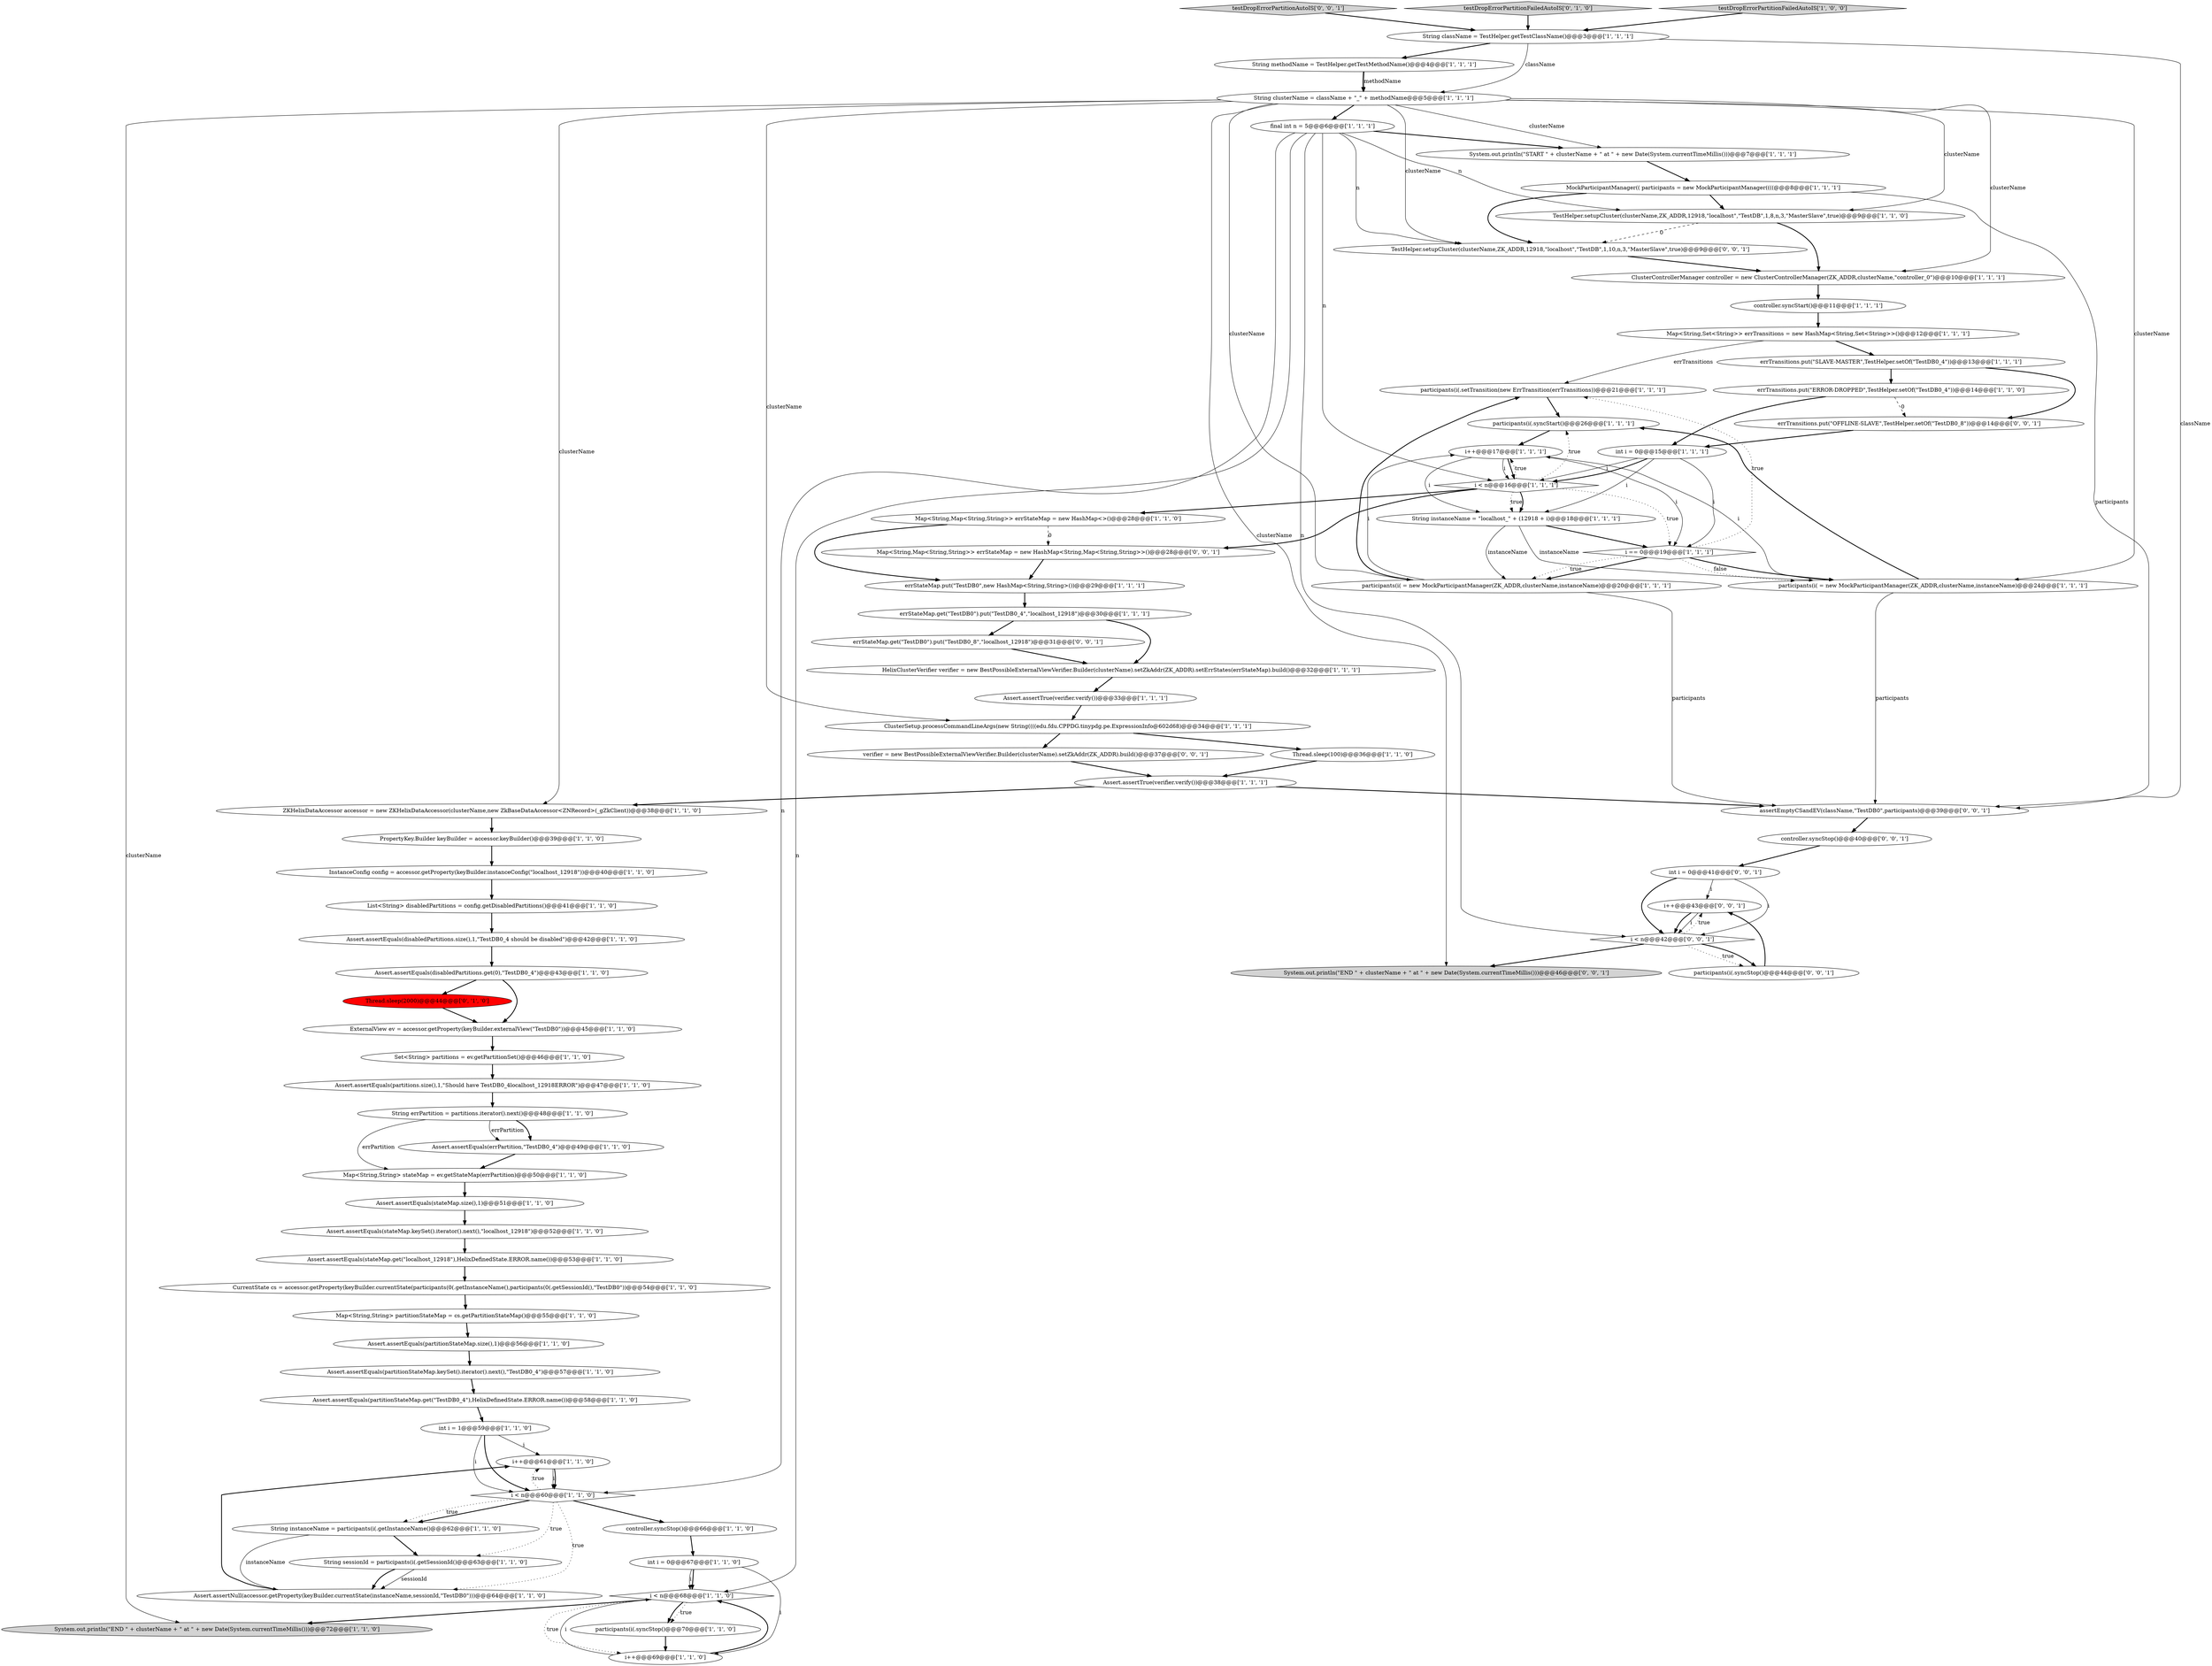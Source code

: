 digraph {
1 [style = filled, label = "Assert.assertEquals(partitionStateMap.size(),1)@@@56@@@['1', '1', '0']", fillcolor = white, shape = ellipse image = "AAA0AAABBB1BBB"];
15 [style = filled, label = "Map<String,String> stateMap = ev.getStateMap(errPartition)@@@50@@@['1', '1', '0']", fillcolor = white, shape = ellipse image = "AAA0AAABBB1BBB"];
36 [style = filled, label = "Thread.sleep(100)@@@36@@@['1', '1', '0']", fillcolor = white, shape = ellipse image = "AAA0AAABBB1BBB"];
9 [style = filled, label = "CurrentState cs = accessor.getProperty(keyBuilder.currentState(participants(0(.getInstanceName(),participants(0(.getSessionId(),\"TestDB0\"))@@@54@@@['1', '1', '0']", fillcolor = white, shape = ellipse image = "AAA0AAABBB1BBB"];
45 [style = filled, label = "i < n@@@68@@@['1', '1', '0']", fillcolor = white, shape = diamond image = "AAA0AAABBB1BBB"];
55 [style = filled, label = "Assert.assertNull(accessor.getProperty(keyBuilder.currentState(instanceName,sessionId,\"TestDB0\")))@@@64@@@['1', '1', '0']", fillcolor = white, shape = ellipse image = "AAA0AAABBB1BBB"];
5 [style = filled, label = "List<String> disabledPartitions = config.getDisabledPartitions()@@@41@@@['1', '1', '0']", fillcolor = white, shape = ellipse image = "AAA0AAABBB1BBB"];
26 [style = filled, label = "String errPartition = partitions.iterator().next()@@@48@@@['1', '1', '0']", fillcolor = white, shape = ellipse image = "AAA0AAABBB1BBB"];
69 [style = filled, label = "i++@@@43@@@['0', '0', '1']", fillcolor = white, shape = ellipse image = "AAA0AAABBB3BBB"];
24 [style = filled, label = "i++@@@17@@@['1', '1', '1']", fillcolor = white, shape = ellipse image = "AAA0AAABBB1BBB"];
68 [style = filled, label = "controller.syncStop()@@@40@@@['0', '0', '1']", fillcolor = white, shape = ellipse image = "AAA0AAABBB3BBB"];
37 [style = filled, label = "String methodName = TestHelper.getTestMethodName()@@@4@@@['1', '1', '1']", fillcolor = white, shape = ellipse image = "AAA0AAABBB1BBB"];
0 [style = filled, label = "Assert.assertEquals(errPartition,\"TestDB0_4\")@@@49@@@['1', '1', '0']", fillcolor = white, shape = ellipse image = "AAA0AAABBB1BBB"];
30 [style = filled, label = "Assert.assertEquals(disabledPartitions.get(0),\"TestDB0_4\")@@@43@@@['1', '1', '0']", fillcolor = white, shape = ellipse image = "AAA0AAABBB1BBB"];
66 [style = filled, label = "verifier = new BestPossibleExternalViewVerifier.Builder(clusterName).setZkAddr(ZK_ADDR).build()@@@37@@@['0', '0', '1']", fillcolor = white, shape = ellipse image = "AAA0AAABBB3BBB"];
56 [style = filled, label = "ClusterSetup.processCommandLineArgs(new String((((edu.fdu.CPPDG.tinypdg.pe.ExpressionInfo@602d68)@@@34@@@['1', '1', '1']", fillcolor = white, shape = ellipse image = "AAA0AAABBB1BBB"];
8 [style = filled, label = "Map<String,String> partitionStateMap = cs.getPartitionStateMap()@@@55@@@['1', '1', '0']", fillcolor = white, shape = ellipse image = "AAA0AAABBB1BBB"];
70 [style = filled, label = "assertEmptyCSandEV(className,\"TestDB0\",participants)@@@39@@@['0', '0', '1']", fillcolor = white, shape = ellipse image = "AAA0AAABBB3BBB"];
17 [style = filled, label = "Assert.assertTrue(verifier.verify())@@@38@@@['1', '1', '1']", fillcolor = white, shape = ellipse image = "AAA0AAABBB1BBB"];
52 [style = filled, label = "Assert.assertEquals(stateMap.keySet().iterator().next(),\"localhost_12918\")@@@52@@@['1', '1', '0']", fillcolor = white, shape = ellipse image = "AAA0AAABBB1BBB"];
48 [style = filled, label = "Set<String> partitions = ev.getPartitionSet()@@@46@@@['1', '1', '0']", fillcolor = white, shape = ellipse image = "AAA0AAABBB1BBB"];
75 [style = filled, label = "testDropErrorPartitionAutoIS['0', '0', '1']", fillcolor = lightgray, shape = diamond image = "AAA0AAABBB3BBB"];
67 [style = filled, label = "Map<String,Map<String,String>> errStateMap = new HashMap<String,Map<String,String>>()@@@28@@@['0', '0', '1']", fillcolor = white, shape = ellipse image = "AAA0AAABBB3BBB"];
13 [style = filled, label = "System.out.println(\"END \" + clusterName + \" at \" + new Date(System.currentTimeMillis()))@@@72@@@['1', '1', '0']", fillcolor = lightgray, shape = ellipse image = "AAA0AAABBB1BBB"];
29 [style = filled, label = "Assert.assertEquals(stateMap.get(\"localhost_12918\"),HelixDefinedState.ERROR.name())@@@53@@@['1', '1', '0']", fillcolor = white, shape = ellipse image = "AAA0AAABBB1BBB"];
16 [style = filled, label = "Assert.assertEquals(partitionStateMap.get(\"TestDB0_4\"),HelixDefinedState.ERROR.name())@@@58@@@['1', '1', '0']", fillcolor = white, shape = ellipse image = "AAA0AAABBB1BBB"];
46 [style = filled, label = "int i = 0@@@15@@@['1', '1', '1']", fillcolor = white, shape = ellipse image = "AAA0AAABBB1BBB"];
41 [style = filled, label = "ClusterControllerManager controller = new ClusterControllerManager(ZK_ADDR,clusterName,\"controller_0\")@@@10@@@['1', '1', '1']", fillcolor = white, shape = ellipse image = "AAA0AAABBB1BBB"];
47 [style = filled, label = "ZKHelixDataAccessor accessor = new ZKHelixDataAccessor(clusterName,new ZkBaseDataAccessor<ZNRecord>(_gZkClient))@@@38@@@['1', '1', '0']", fillcolor = white, shape = ellipse image = "AAA0AAABBB1BBB"];
35 [style = filled, label = "participants(i(.setTransition(new ErrTransition(errTransitions))@@@21@@@['1', '1', '1']", fillcolor = white, shape = ellipse image = "AAA0AAABBB1BBB"];
3 [style = filled, label = "Map<String,Map<String,String>> errStateMap = new HashMap<>()@@@28@@@['1', '1', '0']", fillcolor = white, shape = ellipse image = "AAA0AAABBB1BBB"];
40 [style = filled, label = "InstanceConfig config = accessor.getProperty(keyBuilder.instanceConfig(\"localhost_12918\"))@@@40@@@['1', '1', '0']", fillcolor = white, shape = ellipse image = "AAA0AAABBB1BBB"];
50 [style = filled, label = "Map<String,Set<String>> errTransitions = new HashMap<String,Set<String>>()@@@12@@@['1', '1', '1']", fillcolor = white, shape = ellipse image = "AAA0AAABBB1BBB"];
54 [style = filled, label = "controller.syncStop()@@@66@@@['1', '1', '0']", fillcolor = white, shape = ellipse image = "AAA0AAABBB1BBB"];
58 [style = filled, label = "participants(i(.syncStart()@@@26@@@['1', '1', '1']", fillcolor = white, shape = ellipse image = "AAA0AAABBB1BBB"];
74 [style = filled, label = "System.out.println(\"END \" + clusterName + \" at \" + new Date(System.currentTimeMillis()))@@@46@@@['0', '0', '1']", fillcolor = lightgray, shape = ellipse image = "AAA0AAABBB3BBB"];
25 [style = filled, label = "String sessionId = participants(i(.getSessionId()@@@63@@@['1', '1', '0']", fillcolor = white, shape = ellipse image = "AAA0AAABBB1BBB"];
22 [style = filled, label = "i < n@@@16@@@['1', '1', '1']", fillcolor = white, shape = diamond image = "AAA0AAABBB1BBB"];
42 [style = filled, label = "i++@@@61@@@['1', '1', '0']", fillcolor = white, shape = ellipse image = "AAA0AAABBB1BBB"];
31 [style = filled, label = "MockParticipantManager(( participants = new MockParticipantManager((((@@@8@@@['1', '1', '1']", fillcolor = white, shape = ellipse image = "AAA0AAABBB1BBB"];
11 [style = filled, label = "errStateMap.get(\"TestDB0\").put(\"TestDB0_4\",\"localhost_12918\")@@@30@@@['1', '1', '1']", fillcolor = white, shape = ellipse image = "AAA0AAABBB1BBB"];
59 [style = filled, label = "participants(i( = new MockParticipantManager(ZK_ADDR,clusterName,instanceName)@@@20@@@['1', '1', '1']", fillcolor = white, shape = ellipse image = "AAA0AAABBB1BBB"];
63 [style = filled, label = "testDropErrorPartitionFailedAutoIS['0', '1', '0']", fillcolor = lightgray, shape = diamond image = "AAA0AAABBB2BBB"];
38 [style = filled, label = "Assert.assertEquals(partitionStateMap.keySet().iterator().next(),\"TestDB0_4\")@@@57@@@['1', '1', '0']", fillcolor = white, shape = ellipse image = "AAA0AAABBB1BBB"];
7 [style = filled, label = "String instanceName = \"localhost_\" + (12918 + i)@@@18@@@['1', '1', '1']", fillcolor = white, shape = ellipse image = "AAA0AAABBB1BBB"];
18 [style = filled, label = "ExternalView ev = accessor.getProperty(keyBuilder.externalView(\"TestDB0\"))@@@45@@@['1', '1', '0']", fillcolor = white, shape = ellipse image = "AAA0AAABBB1BBB"];
23 [style = filled, label = "String clusterName = className + \"_\" + methodName@@@5@@@['1', '1', '1']", fillcolor = white, shape = ellipse image = "AAA0AAABBB1BBB"];
28 [style = filled, label = "PropertyKey.Builder keyBuilder = accessor.keyBuilder()@@@39@@@['1', '1', '0']", fillcolor = white, shape = ellipse image = "AAA0AAABBB1BBB"];
20 [style = filled, label = "String instanceName = participants(i(.getInstanceName()@@@62@@@['1', '1', '0']", fillcolor = white, shape = ellipse image = "AAA0AAABBB1BBB"];
44 [style = filled, label = "errTransitions.put(\"ERROR-DROPPED\",TestHelper.setOf(\"TestDB0_4\"))@@@14@@@['1', '1', '0']", fillcolor = white, shape = ellipse image = "AAA0AAABBB1BBB"];
32 [style = filled, label = "testDropErrorPartitionFailedAutoIS['1', '0', '0']", fillcolor = lightgray, shape = diamond image = "AAA0AAABBB1BBB"];
2 [style = filled, label = "errTransitions.put(\"SLAVE-MASTER\",TestHelper.setOf(\"TestDB0_4\"))@@@13@@@['1', '1', '1']", fillcolor = white, shape = ellipse image = "AAA0AAABBB1BBB"];
27 [style = filled, label = "int i = 0@@@67@@@['1', '1', '0']", fillcolor = white, shape = ellipse image = "AAA0AAABBB1BBB"];
14 [style = filled, label = "final int n = 5@@@6@@@['1', '1', '1']", fillcolor = white, shape = ellipse image = "AAA0AAABBB1BBB"];
33 [style = filled, label = "int i = 1@@@59@@@['1', '1', '0']", fillcolor = white, shape = ellipse image = "AAA0AAABBB1BBB"];
39 [style = filled, label = "TestHelper.setupCluster(clusterName,ZK_ADDR,12918,\"localhost\",\"TestDB\",1,8,n,3,\"MasterSlave\",true)@@@9@@@['1', '1', '0']", fillcolor = white, shape = ellipse image = "AAA0AAABBB1BBB"];
12 [style = filled, label = "Assert.assertEquals(disabledPartitions.size(),1,\"TestDB0_4 should be disabled\")@@@42@@@['1', '1', '0']", fillcolor = white, shape = ellipse image = "AAA0AAABBB1BBB"];
62 [style = filled, label = "Thread.sleep(2000)@@@44@@@['0', '1', '0']", fillcolor = red, shape = ellipse image = "AAA1AAABBB2BBB"];
71 [style = filled, label = "int i = 0@@@41@@@['0', '0', '1']", fillcolor = white, shape = ellipse image = "AAA0AAABBB3BBB"];
4 [style = filled, label = "HelixClusterVerifier verifier = new BestPossibleExternalViewVerifier.Builder(clusterName).setZkAddr(ZK_ADDR).setErrStates(errStateMap).build()@@@32@@@['1', '1', '1']", fillcolor = white, shape = ellipse image = "AAA0AAABBB1BBB"];
61 [style = filled, label = "i == 0@@@19@@@['1', '1', '1']", fillcolor = white, shape = diamond image = "AAA0AAABBB1BBB"];
34 [style = filled, label = "controller.syncStart()@@@11@@@['1', '1', '1']", fillcolor = white, shape = ellipse image = "AAA0AAABBB1BBB"];
10 [style = filled, label = "System.out.println(\"START \" + clusterName + \" at \" + new Date(System.currentTimeMillis()))@@@7@@@['1', '1', '1']", fillcolor = white, shape = ellipse image = "AAA0AAABBB1BBB"];
53 [style = filled, label = "i < n@@@60@@@['1', '1', '0']", fillcolor = white, shape = diamond image = "AAA0AAABBB1BBB"];
51 [style = filled, label = "errStateMap.put(\"TestDB0\",new HashMap<String,String>())@@@29@@@['1', '1', '1']", fillcolor = white, shape = ellipse image = "AAA0AAABBB1BBB"];
60 [style = filled, label = "Assert.assertEquals(stateMap.size(),1)@@@51@@@['1', '1', '0']", fillcolor = white, shape = ellipse image = "AAA0AAABBB1BBB"];
57 [style = filled, label = "participants(i(.syncStop()@@@70@@@['1', '1', '0']", fillcolor = white, shape = ellipse image = "AAA0AAABBB1BBB"];
64 [style = filled, label = "errStateMap.get(\"TestDB0\").put(\"TestDB0_8\",\"localhost_12918\")@@@31@@@['0', '0', '1']", fillcolor = white, shape = ellipse image = "AAA0AAABBB3BBB"];
73 [style = filled, label = "errTransitions.put(\"OFFLINE-SLAVE\",TestHelper.setOf(\"TestDB0_8\"))@@@14@@@['0', '0', '1']", fillcolor = white, shape = ellipse image = "AAA0AAABBB3BBB"];
6 [style = filled, label = "i++@@@69@@@['1', '1', '0']", fillcolor = white, shape = ellipse image = "AAA0AAABBB1BBB"];
76 [style = filled, label = "i < n@@@42@@@['0', '0', '1']", fillcolor = white, shape = diamond image = "AAA0AAABBB3BBB"];
72 [style = filled, label = "participants(i(.syncStop()@@@44@@@['0', '0', '1']", fillcolor = white, shape = ellipse image = "AAA0AAABBB3BBB"];
19 [style = filled, label = "participants(i( = new MockParticipantManager(ZK_ADDR,clusterName,instanceName)@@@24@@@['1', '1', '1']", fillcolor = white, shape = ellipse image = "AAA0AAABBB1BBB"];
49 [style = filled, label = "String className = TestHelper.getTestClassName()@@@3@@@['1', '1', '1']", fillcolor = white, shape = ellipse image = "AAA0AAABBB1BBB"];
43 [style = filled, label = "Assert.assertTrue(verifier.verify())@@@33@@@['1', '1', '1']", fillcolor = white, shape = ellipse image = "AAA0AAABBB1BBB"];
65 [style = filled, label = "TestHelper.setupCluster(clusterName,ZK_ADDR,12918,\"localhost\",\"TestDB\",1,10,n,3,\"MasterSlave\",true)@@@9@@@['0', '0', '1']", fillcolor = white, shape = ellipse image = "AAA0AAABBB3BBB"];
21 [style = filled, label = "Assert.assertEquals(partitions.size(),1,\"Should have TestDB0_4localhost_12918ERROR\")@@@47@@@['1', '1', '0']", fillcolor = white, shape = ellipse image = "AAA0AAABBB1BBB"];
54->27 [style = bold, label=""];
37->23 [style = solid, label="methodName"];
69->76 [style = bold, label=""];
45->57 [style = dotted, label="true"];
11->64 [style = bold, label=""];
61->19 [style = bold, label=""];
19->70 [style = solid, label="participants"];
17->70 [style = bold, label=""];
50->2 [style = bold, label=""];
53->54 [style = bold, label=""];
61->59 [style = bold, label=""];
33->42 [style = solid, label="i"];
34->50 [style = bold, label=""];
30->18 [style = bold, label=""];
14->22 [style = solid, label="n"];
24->22 [style = solid, label="i"];
0->15 [style = bold, label=""];
49->70 [style = solid, label="className"];
53->55 [style = dotted, label="true"];
45->57 [style = bold, label=""];
8->1 [style = bold, label=""];
44->46 [style = bold, label=""];
71->76 [style = solid, label="i"];
21->26 [style = bold, label=""];
19->24 [style = solid, label="i"];
22->58 [style = dotted, label="true"];
14->39 [style = solid, label="n"];
23->19 [style = solid, label="clusterName"];
2->44 [style = bold, label=""];
33->53 [style = solid, label="i"];
27->45 [style = bold, label=""];
61->35 [style = dotted, label="true"];
48->21 [style = bold, label=""];
22->67 [style = bold, label=""];
70->68 [style = bold, label=""];
6->45 [style = solid, label="i"];
44->73 [style = dashed, label="0"];
36->17 [style = bold, label=""];
62->18 [style = bold, label=""];
23->56 [style = solid, label="clusterName"];
24->61 [style = solid, label="i"];
51->11 [style = bold, label=""];
73->46 [style = bold, label=""];
1->38 [style = bold, label=""];
23->59 [style = solid, label="clusterName"];
31->70 [style = solid, label="participants"];
10->31 [style = bold, label=""];
22->61 [style = dotted, label="true"];
32->49 [style = bold, label=""];
47->28 [style = bold, label=""];
25->55 [style = bold, label=""];
46->7 [style = solid, label="i"];
22->7 [style = dotted, label="true"];
25->55 [style = solid, label="sessionId"];
53->20 [style = bold, label=""];
14->10 [style = bold, label=""];
3->67 [style = dashed, label="0"];
22->24 [style = dotted, label="true"];
59->24 [style = solid, label="i"];
3->51 [style = bold, label=""];
9->8 [style = bold, label=""];
2->73 [style = bold, label=""];
20->25 [style = bold, label=""];
7->19 [style = solid, label="instanceName"];
22->7 [style = bold, label=""];
23->14 [style = bold, label=""];
26->0 [style = bold, label=""];
46->61 [style = solid, label="i"];
40->5 [style = bold, label=""];
16->33 [style = bold, label=""];
59->35 [style = bold, label=""];
57->6 [style = bold, label=""];
46->22 [style = solid, label="i"];
7->59 [style = solid, label="instanceName"];
39->41 [style = bold, label=""];
67->51 [style = bold, label=""];
23->41 [style = solid, label="clusterName"];
23->13 [style = solid, label="clusterName"];
23->39 [style = solid, label="clusterName"];
23->10 [style = solid, label="clusterName"];
26->0 [style = solid, label="errPartition"];
49->37 [style = bold, label=""];
56->36 [style = bold, label=""];
72->69 [style = bold, label=""];
23->65 [style = solid, label="clusterName"];
61->19 [style = dotted, label="false"];
53->20 [style = dotted, label="true"];
14->76 [style = solid, label="n"];
11->4 [style = bold, label=""];
58->24 [style = bold, label=""];
38->16 [style = bold, label=""];
65->41 [style = bold, label=""];
53->25 [style = dotted, label="true"];
61->59 [style = dotted, label="true"];
50->35 [style = solid, label="errTransitions"];
56->66 [style = bold, label=""];
55->42 [style = bold, label=""];
23->47 [style = solid, label="clusterName"];
20->55 [style = solid, label="instanceName"];
43->56 [style = bold, label=""];
53->42 [style = dotted, label="true"];
76->74 [style = bold, label=""];
71->76 [style = bold, label=""];
27->45 [style = solid, label="i"];
18->48 [style = bold, label=""];
14->45 [style = solid, label="n"];
26->15 [style = solid, label="errPartition"];
76->72 [style = dotted, label="true"];
35->58 [style = bold, label=""];
42->53 [style = solid, label="i"];
75->49 [style = bold, label=""];
31->39 [style = bold, label=""];
60->52 [style = bold, label=""];
64->4 [style = bold, label=""];
76->69 [style = dotted, label="true"];
41->34 [style = bold, label=""];
31->65 [style = bold, label=""];
45->6 [style = dotted, label="true"];
46->22 [style = bold, label=""];
14->53 [style = solid, label="n"];
15->60 [style = bold, label=""];
4->43 [style = bold, label=""];
28->40 [style = bold, label=""];
27->6 [style = solid, label="i"];
24->7 [style = solid, label="i"];
17->47 [style = bold, label=""];
29->9 [style = bold, label=""];
63->49 [style = bold, label=""];
69->76 [style = solid, label="i"];
59->70 [style = solid, label="participants"];
12->30 [style = bold, label=""];
45->13 [style = bold, label=""];
37->23 [style = bold, label=""];
24->22 [style = bold, label=""];
33->53 [style = bold, label=""];
22->3 [style = bold, label=""];
19->58 [style = bold, label=""];
49->23 [style = solid, label="className"];
14->65 [style = solid, label="n"];
76->72 [style = bold, label=""];
39->65 [style = dashed, label="0"];
66->17 [style = bold, label=""];
5->12 [style = bold, label=""];
68->71 [style = bold, label=""];
23->74 [style = solid, label="clusterName"];
52->29 [style = bold, label=""];
7->61 [style = bold, label=""];
6->45 [style = bold, label=""];
42->53 [style = bold, label=""];
30->62 [style = bold, label=""];
71->69 [style = solid, label="i"];
}
